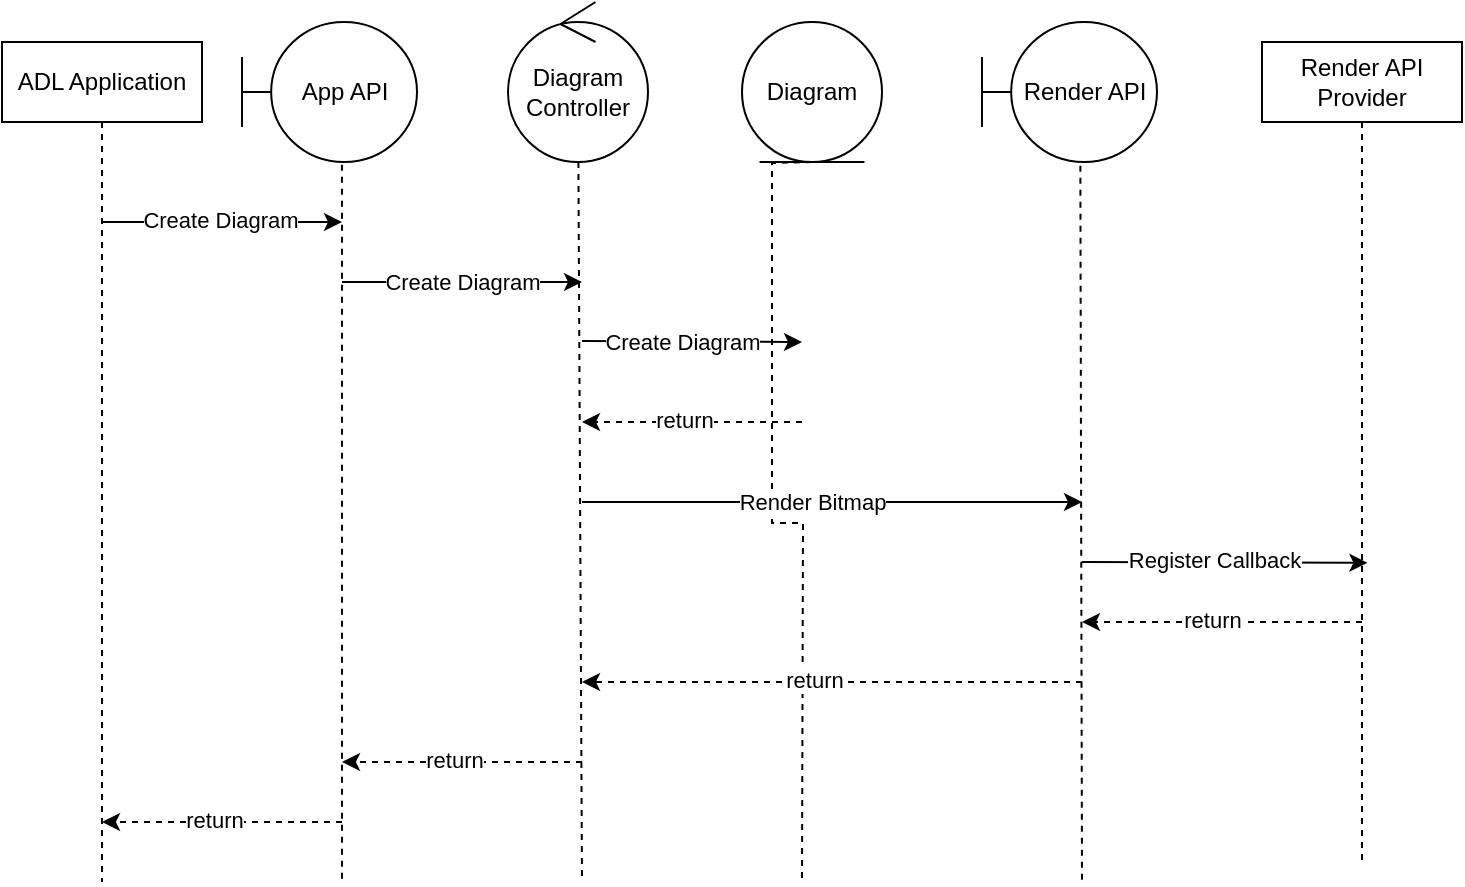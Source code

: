 <mxfile version="22.0.8" type="github">
  <diagram name="Page-1" id="xt_nnhYu07Hq9b79k1ty">
    <mxGraphModel dx="1104" dy="1271" grid="1" gridSize="10" guides="1" tooltips="1" connect="1" arrows="1" fold="1" page="1" pageScale="1" pageWidth="850" pageHeight="1100" math="0" shadow="0">
      <root>
        <mxCell id="0" />
        <mxCell id="1" parent="0" />
        <mxCell id="d2GdL6p6CnoJohmCuEtg-25" style="edgeStyle=orthogonalEdgeStyle;rounded=0;orthogonalLoop=1;jettySize=auto;html=1;curved=0;" edge="1" parent="1">
          <mxGeometry relative="1" as="geometry">
            <mxPoint x="210" y="130" as="targetPoint" />
            <mxPoint x="89.81" y="130" as="sourcePoint" />
            <Array as="points">
              <mxPoint x="210" y="130" />
            </Array>
          </mxGeometry>
        </mxCell>
        <mxCell id="d2GdL6p6CnoJohmCuEtg-26" value="Create Diagram" style="edgeLabel;html=1;align=center;verticalAlign=middle;resizable=0;points=[];" vertex="1" connectable="0" parent="d2GdL6p6CnoJohmCuEtg-25">
          <mxGeometry x="-0.027" y="1" relative="1" as="geometry">
            <mxPoint as="offset" />
          </mxGeometry>
        </mxCell>
        <mxCell id="d2GdL6p6CnoJohmCuEtg-1" value="ADL Application" style="shape=umlLifeline;perimeter=lifelinePerimeter;whiteSpace=wrap;html=1;container=1;dropTarget=0;collapsible=0;recursiveResize=0;outlineConnect=0;portConstraint=eastwest;newEdgeStyle={&quot;curved&quot;:0,&quot;rounded&quot;:0};" vertex="1" parent="1">
          <mxGeometry x="40" y="40" width="100" height="420" as="geometry" />
        </mxCell>
        <mxCell id="d2GdL6p6CnoJohmCuEtg-7" style="rounded=0;orthogonalLoop=1;jettySize=auto;html=1;dashed=1;endArrow=none;endFill=0;" edge="1" parent="1" source="d2GdL6p6CnoJohmCuEtg-4">
          <mxGeometry relative="1" as="geometry">
            <mxPoint x="330" y="460" as="targetPoint" />
          </mxGeometry>
        </mxCell>
        <mxCell id="d2GdL6p6CnoJohmCuEtg-4" value="Diagram Controller" style="ellipse;shape=umlControl;whiteSpace=wrap;html=1;" vertex="1" parent="1">
          <mxGeometry x="293" y="20" width="70" height="80" as="geometry" />
        </mxCell>
        <mxCell id="d2GdL6p6CnoJohmCuEtg-6" style="rounded=0;orthogonalLoop=1;jettySize=auto;html=1;endArrow=none;endFill=0;dashed=1;exitX=0.571;exitY=1.019;exitDx=0;exitDy=0;exitPerimeter=0;" edge="1" parent="1" source="d2GdL6p6CnoJohmCuEtg-5">
          <mxGeometry relative="1" as="geometry">
            <mxPoint x="210" y="460" as="targetPoint" />
            <Array as="points">
              <mxPoint x="210" y="130" />
            </Array>
          </mxGeometry>
        </mxCell>
        <mxCell id="d2GdL6p6CnoJohmCuEtg-5" value="App API" style="shape=umlBoundary;whiteSpace=wrap;html=1;" vertex="1" parent="1">
          <mxGeometry x="160" y="30" width="87.5" height="70" as="geometry" />
        </mxCell>
        <mxCell id="d2GdL6p6CnoJohmCuEtg-9" style="edgeStyle=orthogonalEdgeStyle;rounded=0;orthogonalLoop=1;jettySize=auto;html=1;exitX=0.5;exitY=1;exitDx=0;exitDy=0;dashed=1;endArrow=none;endFill=0;" edge="1" parent="1">
          <mxGeometry relative="1" as="geometry">
            <mxPoint x="440" y="460" as="targetPoint" />
            <mxPoint x="445" y="100" as="sourcePoint" />
          </mxGeometry>
        </mxCell>
        <mxCell id="d2GdL6p6CnoJohmCuEtg-8" value="Diagram" style="ellipse;shape=umlEntity;whiteSpace=wrap;html=1;" vertex="1" parent="1">
          <mxGeometry x="410" y="30" width="70" height="70" as="geometry" />
        </mxCell>
        <mxCell id="d2GdL6p6CnoJohmCuEtg-17" style="rounded=0;orthogonalLoop=1;jettySize=auto;html=1;endArrow=none;endFill=0;dashed=1;exitX=0.562;exitY=1.027;exitDx=0;exitDy=0;exitPerimeter=0;" edge="1" parent="1" source="d2GdL6p6CnoJohmCuEtg-18">
          <mxGeometry relative="1" as="geometry">
            <mxPoint x="580" y="460" as="targetPoint" />
            <mxPoint x="579.962" y="190.0" as="sourcePoint" />
          </mxGeometry>
        </mxCell>
        <mxCell id="d2GdL6p6CnoJohmCuEtg-18" value="Render API" style="shape=umlBoundary;whiteSpace=wrap;html=1;" vertex="1" parent="1">
          <mxGeometry x="530" y="30" width="87.5" height="70" as="geometry" />
        </mxCell>
        <mxCell id="d2GdL6p6CnoJohmCuEtg-19" value="Render API Provider" style="shape=umlLifeline;perimeter=lifelinePerimeter;whiteSpace=wrap;html=1;container=1;dropTarget=0;collapsible=0;recursiveResize=0;outlineConnect=0;portConstraint=eastwest;newEdgeStyle={&quot;curved&quot;:0,&quot;rounded&quot;:0};" vertex="1" parent="1">
          <mxGeometry x="670" y="40" width="100" height="410" as="geometry" />
        </mxCell>
        <mxCell id="d2GdL6p6CnoJohmCuEtg-22" value="" style="endArrow=classic;html=1;rounded=0;" edge="1" parent="1">
          <mxGeometry width="50" height="50" relative="1" as="geometry">
            <mxPoint x="210" y="160" as="sourcePoint" />
            <mxPoint x="330" y="160" as="targetPoint" />
          </mxGeometry>
        </mxCell>
        <mxCell id="d2GdL6p6CnoJohmCuEtg-24" value="Create Diagram" style="edgeLabel;html=1;align=center;verticalAlign=middle;resizable=0;points=[];" vertex="1" connectable="0" parent="1">
          <mxGeometry x="270.001" y="160" as="geometry" />
        </mxCell>
        <mxCell id="d2GdL6p6CnoJohmCuEtg-30" value="" style="endArrow=classic;html=1;rounded=0;" edge="1" parent="1">
          <mxGeometry width="50" height="50" relative="1" as="geometry">
            <mxPoint x="330" y="189.5" as="sourcePoint" />
            <mxPoint x="440" y="190" as="targetPoint" />
          </mxGeometry>
        </mxCell>
        <mxCell id="d2GdL6p6CnoJohmCuEtg-31" value="Create Diagram" style="edgeLabel;html=1;align=center;verticalAlign=middle;resizable=0;points=[];" vertex="1" connectable="0" parent="d2GdL6p6CnoJohmCuEtg-30">
          <mxGeometry x="-0.334" y="-1" relative="1" as="geometry">
            <mxPoint x="13" y="-1" as="offset" />
          </mxGeometry>
        </mxCell>
        <mxCell id="d2GdL6p6CnoJohmCuEtg-32" value="" style="endArrow=classic;html=1;rounded=0;dashed=1;" edge="1" parent="1">
          <mxGeometry width="50" height="50" relative="1" as="geometry">
            <mxPoint x="440" y="230" as="sourcePoint" />
            <mxPoint x="330" y="230" as="targetPoint" />
          </mxGeometry>
        </mxCell>
        <mxCell id="d2GdL6p6CnoJohmCuEtg-36" value="return" style="edgeLabel;html=1;align=center;verticalAlign=middle;resizable=0;points=[];" vertex="1" connectable="0" parent="d2GdL6p6CnoJohmCuEtg-32">
          <mxGeometry x="0.071" y="-1" relative="1" as="geometry">
            <mxPoint as="offset" />
          </mxGeometry>
        </mxCell>
        <mxCell id="d2GdL6p6CnoJohmCuEtg-37" value="" style="endArrow=classic;html=1;rounded=0;" edge="1" parent="1">
          <mxGeometry width="50" height="50" relative="1" as="geometry">
            <mxPoint x="330" y="270" as="sourcePoint" />
            <mxPoint x="580" y="270" as="targetPoint" />
          </mxGeometry>
        </mxCell>
        <mxCell id="d2GdL6p6CnoJohmCuEtg-38" value="Render Bitmap" style="edgeLabel;html=1;align=center;verticalAlign=middle;resizable=0;points=[];" vertex="1" connectable="0" parent="d2GdL6p6CnoJohmCuEtg-37">
          <mxGeometry x="-0.334" y="-1" relative="1" as="geometry">
            <mxPoint x="32" y="-1" as="offset" />
          </mxGeometry>
        </mxCell>
        <mxCell id="d2GdL6p6CnoJohmCuEtg-39" value="" style="endArrow=classic;html=1;rounded=0;entryX=0.527;entryY=0.838;entryDx=0;entryDy=0;entryPerimeter=0;" edge="1" parent="1">
          <mxGeometry width="50" height="50" relative="1" as="geometry">
            <mxPoint x="580" y="300" as="sourcePoint" />
            <mxPoint x="722.7" y="300.4" as="targetPoint" />
            <Array as="points" />
          </mxGeometry>
        </mxCell>
        <mxCell id="d2GdL6p6CnoJohmCuEtg-40" value="Register Callback" style="edgeLabel;html=1;align=center;verticalAlign=middle;resizable=0;points=[];" vertex="1" connectable="0" parent="d2GdL6p6CnoJohmCuEtg-39">
          <mxGeometry x="-0.358" y="1" relative="1" as="geometry">
            <mxPoint x="20" as="offset" />
          </mxGeometry>
        </mxCell>
        <mxCell id="d2GdL6p6CnoJohmCuEtg-41" value="" style="endArrow=classic;html=1;rounded=0;dashed=1;" edge="1" parent="1">
          <mxGeometry width="50" height="50" relative="1" as="geometry">
            <mxPoint x="720" y="330" as="sourcePoint" />
            <mxPoint x="580" y="330" as="targetPoint" />
          </mxGeometry>
        </mxCell>
        <mxCell id="d2GdL6p6CnoJohmCuEtg-42" value="return" style="edgeLabel;html=1;align=center;verticalAlign=middle;resizable=0;points=[];" vertex="1" connectable="0" parent="d2GdL6p6CnoJohmCuEtg-41">
          <mxGeometry x="0.071" y="-1" relative="1" as="geometry">
            <mxPoint as="offset" />
          </mxGeometry>
        </mxCell>
        <mxCell id="d2GdL6p6CnoJohmCuEtg-43" value="" style="endArrow=classic;html=1;rounded=0;dashed=1;" edge="1" parent="1">
          <mxGeometry width="50" height="50" relative="1" as="geometry">
            <mxPoint x="580" y="360" as="sourcePoint" />
            <mxPoint x="330" y="360" as="targetPoint" />
          </mxGeometry>
        </mxCell>
        <mxCell id="d2GdL6p6CnoJohmCuEtg-44" value="return" style="edgeLabel;html=1;align=center;verticalAlign=middle;resizable=0;points=[];" vertex="1" connectable="0" parent="d2GdL6p6CnoJohmCuEtg-43">
          <mxGeometry x="0.071" y="-1" relative="1" as="geometry">
            <mxPoint as="offset" />
          </mxGeometry>
        </mxCell>
        <mxCell id="d2GdL6p6CnoJohmCuEtg-47" value="" style="endArrow=classic;html=1;rounded=0;dashed=1;" edge="1" parent="1">
          <mxGeometry width="50" height="50" relative="1" as="geometry">
            <mxPoint x="330" y="400" as="sourcePoint" />
            <mxPoint x="210" y="400" as="targetPoint" />
          </mxGeometry>
        </mxCell>
        <mxCell id="d2GdL6p6CnoJohmCuEtg-48" value="return" style="edgeLabel;html=1;align=center;verticalAlign=middle;resizable=0;points=[];" vertex="1" connectable="0" parent="d2GdL6p6CnoJohmCuEtg-47">
          <mxGeometry x="0.071" y="-1" relative="1" as="geometry">
            <mxPoint as="offset" />
          </mxGeometry>
        </mxCell>
        <mxCell id="d2GdL6p6CnoJohmCuEtg-49" value="" style="endArrow=classic;html=1;rounded=0;dashed=1;" edge="1" parent="1">
          <mxGeometry width="50" height="50" relative="1" as="geometry">
            <mxPoint x="210" y="430" as="sourcePoint" />
            <mxPoint x="90" y="430" as="targetPoint" />
          </mxGeometry>
        </mxCell>
        <mxCell id="d2GdL6p6CnoJohmCuEtg-50" value="return" style="edgeLabel;html=1;align=center;verticalAlign=middle;resizable=0;points=[];" vertex="1" connectable="0" parent="d2GdL6p6CnoJohmCuEtg-49">
          <mxGeometry x="0.071" y="-1" relative="1" as="geometry">
            <mxPoint as="offset" />
          </mxGeometry>
        </mxCell>
      </root>
    </mxGraphModel>
  </diagram>
</mxfile>
